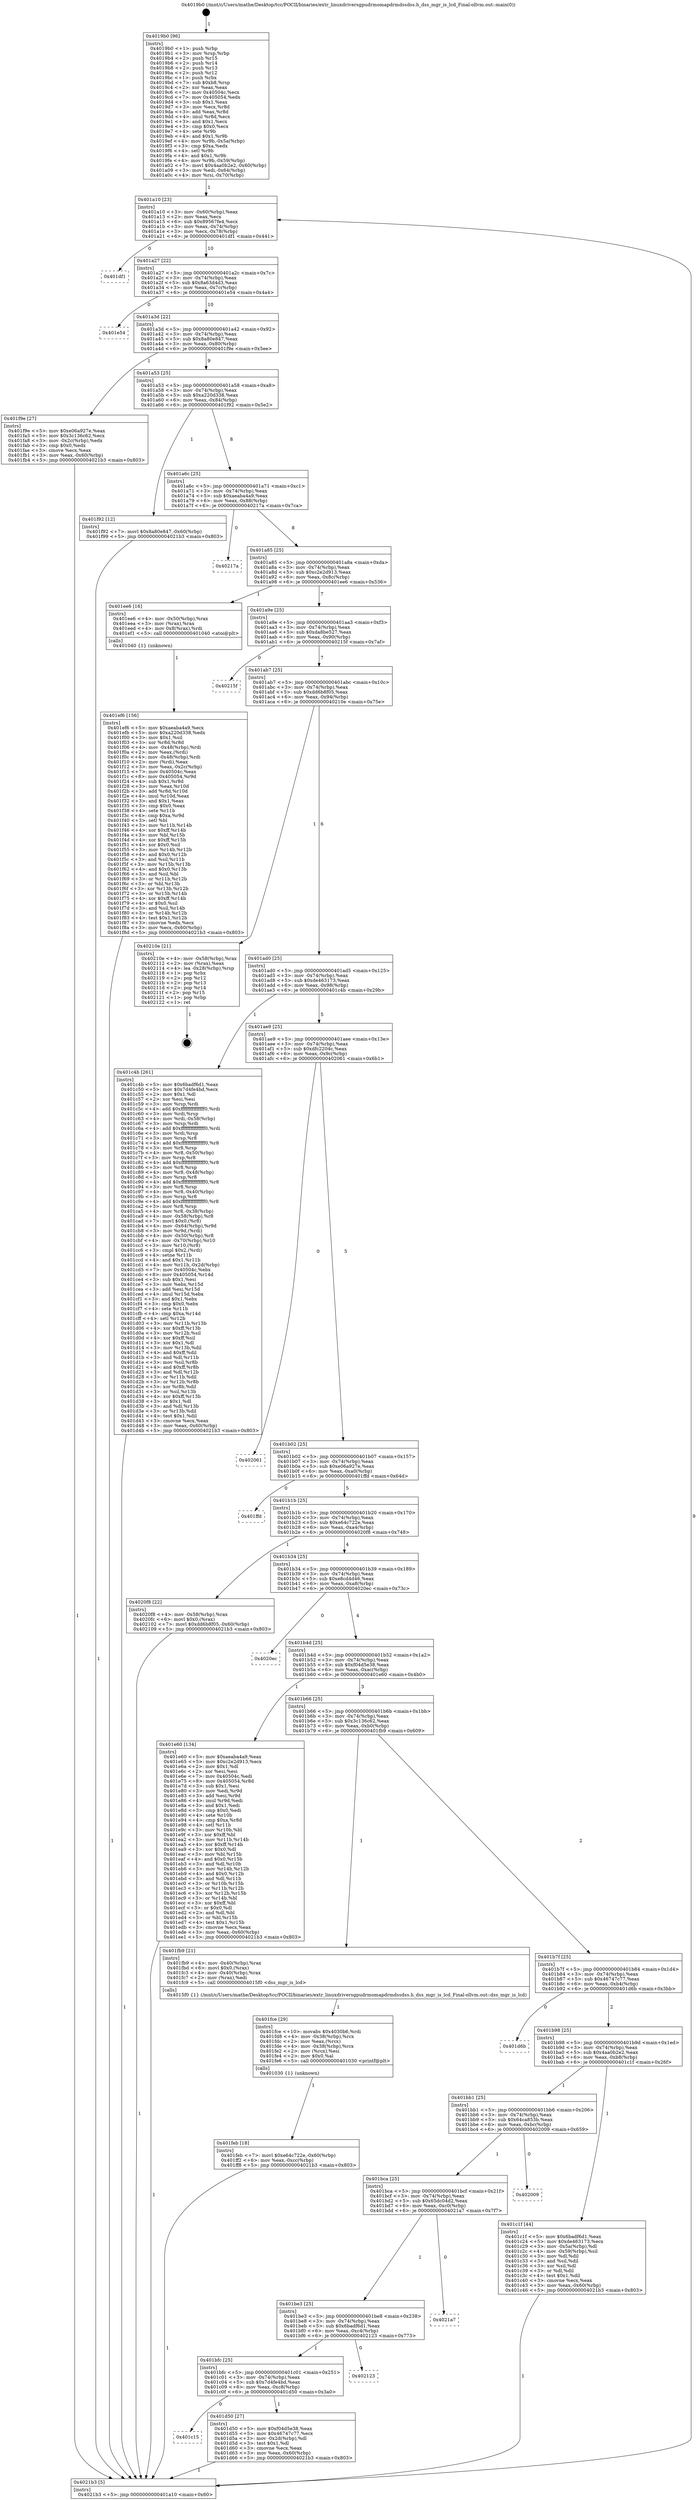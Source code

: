 digraph "0x4019b0" {
  label = "0x4019b0 (/mnt/c/Users/mathe/Desktop/tcc/POCII/binaries/extr_linuxdriversgpudrmomapdrmdssdss.h_dss_mgr_is_lcd_Final-ollvm.out::main(0))"
  labelloc = "t"
  node[shape=record]

  Entry [label="",width=0.3,height=0.3,shape=circle,fillcolor=black,style=filled]
  "0x401a10" [label="{
     0x401a10 [23]\l
     | [instrs]\l
     &nbsp;&nbsp;0x401a10 \<+3\>: mov -0x60(%rbp),%eax\l
     &nbsp;&nbsp;0x401a13 \<+2\>: mov %eax,%ecx\l
     &nbsp;&nbsp;0x401a15 \<+6\>: sub $0x89567fe4,%ecx\l
     &nbsp;&nbsp;0x401a1b \<+3\>: mov %eax,-0x74(%rbp)\l
     &nbsp;&nbsp;0x401a1e \<+3\>: mov %ecx,-0x78(%rbp)\l
     &nbsp;&nbsp;0x401a21 \<+6\>: je 0000000000401df1 \<main+0x441\>\l
  }"]
  "0x401df1" [label="{
     0x401df1\l
  }", style=dashed]
  "0x401a27" [label="{
     0x401a27 [22]\l
     | [instrs]\l
     &nbsp;&nbsp;0x401a27 \<+5\>: jmp 0000000000401a2c \<main+0x7c\>\l
     &nbsp;&nbsp;0x401a2c \<+3\>: mov -0x74(%rbp),%eax\l
     &nbsp;&nbsp;0x401a2f \<+5\>: sub $0x8a63d4d3,%eax\l
     &nbsp;&nbsp;0x401a34 \<+3\>: mov %eax,-0x7c(%rbp)\l
     &nbsp;&nbsp;0x401a37 \<+6\>: je 0000000000401e54 \<main+0x4a4\>\l
  }"]
  Exit [label="",width=0.3,height=0.3,shape=circle,fillcolor=black,style=filled,peripheries=2]
  "0x401e54" [label="{
     0x401e54\l
  }", style=dashed]
  "0x401a3d" [label="{
     0x401a3d [22]\l
     | [instrs]\l
     &nbsp;&nbsp;0x401a3d \<+5\>: jmp 0000000000401a42 \<main+0x92\>\l
     &nbsp;&nbsp;0x401a42 \<+3\>: mov -0x74(%rbp),%eax\l
     &nbsp;&nbsp;0x401a45 \<+5\>: sub $0x8a80e847,%eax\l
     &nbsp;&nbsp;0x401a4a \<+3\>: mov %eax,-0x80(%rbp)\l
     &nbsp;&nbsp;0x401a4d \<+6\>: je 0000000000401f9e \<main+0x5ee\>\l
  }"]
  "0x401feb" [label="{
     0x401feb [18]\l
     | [instrs]\l
     &nbsp;&nbsp;0x401feb \<+7\>: movl $0xe64c722e,-0x60(%rbp)\l
     &nbsp;&nbsp;0x401ff2 \<+6\>: mov %eax,-0xcc(%rbp)\l
     &nbsp;&nbsp;0x401ff8 \<+5\>: jmp 00000000004021b3 \<main+0x803\>\l
  }"]
  "0x401f9e" [label="{
     0x401f9e [27]\l
     | [instrs]\l
     &nbsp;&nbsp;0x401f9e \<+5\>: mov $0xe06a927e,%eax\l
     &nbsp;&nbsp;0x401fa3 \<+5\>: mov $0x3c136c62,%ecx\l
     &nbsp;&nbsp;0x401fa8 \<+3\>: mov -0x2c(%rbp),%edx\l
     &nbsp;&nbsp;0x401fab \<+3\>: cmp $0x0,%edx\l
     &nbsp;&nbsp;0x401fae \<+3\>: cmove %ecx,%eax\l
     &nbsp;&nbsp;0x401fb1 \<+3\>: mov %eax,-0x60(%rbp)\l
     &nbsp;&nbsp;0x401fb4 \<+5\>: jmp 00000000004021b3 \<main+0x803\>\l
  }"]
  "0x401a53" [label="{
     0x401a53 [25]\l
     | [instrs]\l
     &nbsp;&nbsp;0x401a53 \<+5\>: jmp 0000000000401a58 \<main+0xa8\>\l
     &nbsp;&nbsp;0x401a58 \<+3\>: mov -0x74(%rbp),%eax\l
     &nbsp;&nbsp;0x401a5b \<+5\>: sub $0xa220d338,%eax\l
     &nbsp;&nbsp;0x401a60 \<+6\>: mov %eax,-0x84(%rbp)\l
     &nbsp;&nbsp;0x401a66 \<+6\>: je 0000000000401f92 \<main+0x5e2\>\l
  }"]
  "0x401fce" [label="{
     0x401fce [29]\l
     | [instrs]\l
     &nbsp;&nbsp;0x401fce \<+10\>: movabs $0x4030b6,%rdi\l
     &nbsp;&nbsp;0x401fd8 \<+4\>: mov -0x38(%rbp),%rcx\l
     &nbsp;&nbsp;0x401fdc \<+2\>: mov %eax,(%rcx)\l
     &nbsp;&nbsp;0x401fde \<+4\>: mov -0x38(%rbp),%rcx\l
     &nbsp;&nbsp;0x401fe2 \<+2\>: mov (%rcx),%esi\l
     &nbsp;&nbsp;0x401fe4 \<+2\>: mov $0x0,%al\l
     &nbsp;&nbsp;0x401fe6 \<+5\>: call 0000000000401030 \<printf@plt\>\l
     | [calls]\l
     &nbsp;&nbsp;0x401030 \{1\} (unknown)\l
  }"]
  "0x401f92" [label="{
     0x401f92 [12]\l
     | [instrs]\l
     &nbsp;&nbsp;0x401f92 \<+7\>: movl $0x8a80e847,-0x60(%rbp)\l
     &nbsp;&nbsp;0x401f99 \<+5\>: jmp 00000000004021b3 \<main+0x803\>\l
  }"]
  "0x401a6c" [label="{
     0x401a6c [25]\l
     | [instrs]\l
     &nbsp;&nbsp;0x401a6c \<+5\>: jmp 0000000000401a71 \<main+0xc1\>\l
     &nbsp;&nbsp;0x401a71 \<+3\>: mov -0x74(%rbp),%eax\l
     &nbsp;&nbsp;0x401a74 \<+5\>: sub $0xaeaba4a9,%eax\l
     &nbsp;&nbsp;0x401a79 \<+6\>: mov %eax,-0x88(%rbp)\l
     &nbsp;&nbsp;0x401a7f \<+6\>: je 000000000040217a \<main+0x7ca\>\l
  }"]
  "0x401ef6" [label="{
     0x401ef6 [156]\l
     | [instrs]\l
     &nbsp;&nbsp;0x401ef6 \<+5\>: mov $0xaeaba4a9,%ecx\l
     &nbsp;&nbsp;0x401efb \<+5\>: mov $0xa220d338,%edx\l
     &nbsp;&nbsp;0x401f00 \<+3\>: mov $0x1,%sil\l
     &nbsp;&nbsp;0x401f03 \<+3\>: xor %r8d,%r8d\l
     &nbsp;&nbsp;0x401f06 \<+4\>: mov -0x48(%rbp),%rdi\l
     &nbsp;&nbsp;0x401f0a \<+2\>: mov %eax,(%rdi)\l
     &nbsp;&nbsp;0x401f0c \<+4\>: mov -0x48(%rbp),%rdi\l
     &nbsp;&nbsp;0x401f10 \<+2\>: mov (%rdi),%eax\l
     &nbsp;&nbsp;0x401f12 \<+3\>: mov %eax,-0x2c(%rbp)\l
     &nbsp;&nbsp;0x401f15 \<+7\>: mov 0x40504c,%eax\l
     &nbsp;&nbsp;0x401f1c \<+8\>: mov 0x405054,%r9d\l
     &nbsp;&nbsp;0x401f24 \<+4\>: sub $0x1,%r8d\l
     &nbsp;&nbsp;0x401f28 \<+3\>: mov %eax,%r10d\l
     &nbsp;&nbsp;0x401f2b \<+3\>: add %r8d,%r10d\l
     &nbsp;&nbsp;0x401f2e \<+4\>: imul %r10d,%eax\l
     &nbsp;&nbsp;0x401f32 \<+3\>: and $0x1,%eax\l
     &nbsp;&nbsp;0x401f35 \<+3\>: cmp $0x0,%eax\l
     &nbsp;&nbsp;0x401f38 \<+4\>: sete %r11b\l
     &nbsp;&nbsp;0x401f3c \<+4\>: cmp $0xa,%r9d\l
     &nbsp;&nbsp;0x401f40 \<+3\>: setl %bl\l
     &nbsp;&nbsp;0x401f43 \<+3\>: mov %r11b,%r14b\l
     &nbsp;&nbsp;0x401f46 \<+4\>: xor $0xff,%r14b\l
     &nbsp;&nbsp;0x401f4a \<+3\>: mov %bl,%r15b\l
     &nbsp;&nbsp;0x401f4d \<+4\>: xor $0xff,%r15b\l
     &nbsp;&nbsp;0x401f51 \<+4\>: xor $0x0,%sil\l
     &nbsp;&nbsp;0x401f55 \<+3\>: mov %r14b,%r12b\l
     &nbsp;&nbsp;0x401f58 \<+4\>: and $0x0,%r12b\l
     &nbsp;&nbsp;0x401f5c \<+3\>: and %sil,%r11b\l
     &nbsp;&nbsp;0x401f5f \<+3\>: mov %r15b,%r13b\l
     &nbsp;&nbsp;0x401f62 \<+4\>: and $0x0,%r13b\l
     &nbsp;&nbsp;0x401f66 \<+3\>: and %sil,%bl\l
     &nbsp;&nbsp;0x401f69 \<+3\>: or %r11b,%r12b\l
     &nbsp;&nbsp;0x401f6c \<+3\>: or %bl,%r13b\l
     &nbsp;&nbsp;0x401f6f \<+3\>: xor %r13b,%r12b\l
     &nbsp;&nbsp;0x401f72 \<+3\>: or %r15b,%r14b\l
     &nbsp;&nbsp;0x401f75 \<+4\>: xor $0xff,%r14b\l
     &nbsp;&nbsp;0x401f79 \<+4\>: or $0x0,%sil\l
     &nbsp;&nbsp;0x401f7d \<+3\>: and %sil,%r14b\l
     &nbsp;&nbsp;0x401f80 \<+3\>: or %r14b,%r12b\l
     &nbsp;&nbsp;0x401f83 \<+4\>: test $0x1,%r12b\l
     &nbsp;&nbsp;0x401f87 \<+3\>: cmovne %edx,%ecx\l
     &nbsp;&nbsp;0x401f8a \<+3\>: mov %ecx,-0x60(%rbp)\l
     &nbsp;&nbsp;0x401f8d \<+5\>: jmp 00000000004021b3 \<main+0x803\>\l
  }"]
  "0x40217a" [label="{
     0x40217a\l
  }", style=dashed]
  "0x401a85" [label="{
     0x401a85 [25]\l
     | [instrs]\l
     &nbsp;&nbsp;0x401a85 \<+5\>: jmp 0000000000401a8a \<main+0xda\>\l
     &nbsp;&nbsp;0x401a8a \<+3\>: mov -0x74(%rbp),%eax\l
     &nbsp;&nbsp;0x401a8d \<+5\>: sub $0xc2e2d913,%eax\l
     &nbsp;&nbsp;0x401a92 \<+6\>: mov %eax,-0x8c(%rbp)\l
     &nbsp;&nbsp;0x401a98 \<+6\>: je 0000000000401ee6 \<main+0x536\>\l
  }"]
  "0x401c15" [label="{
     0x401c15\l
  }", style=dashed]
  "0x401ee6" [label="{
     0x401ee6 [16]\l
     | [instrs]\l
     &nbsp;&nbsp;0x401ee6 \<+4\>: mov -0x50(%rbp),%rax\l
     &nbsp;&nbsp;0x401eea \<+3\>: mov (%rax),%rax\l
     &nbsp;&nbsp;0x401eed \<+4\>: mov 0x8(%rax),%rdi\l
     &nbsp;&nbsp;0x401ef1 \<+5\>: call 0000000000401040 \<atoi@plt\>\l
     | [calls]\l
     &nbsp;&nbsp;0x401040 \{1\} (unknown)\l
  }"]
  "0x401a9e" [label="{
     0x401a9e [25]\l
     | [instrs]\l
     &nbsp;&nbsp;0x401a9e \<+5\>: jmp 0000000000401aa3 \<main+0xf3\>\l
     &nbsp;&nbsp;0x401aa3 \<+3\>: mov -0x74(%rbp),%eax\l
     &nbsp;&nbsp;0x401aa6 \<+5\>: sub $0xda8be527,%eax\l
     &nbsp;&nbsp;0x401aab \<+6\>: mov %eax,-0x90(%rbp)\l
     &nbsp;&nbsp;0x401ab1 \<+6\>: je 000000000040215f \<main+0x7af\>\l
  }"]
  "0x401d50" [label="{
     0x401d50 [27]\l
     | [instrs]\l
     &nbsp;&nbsp;0x401d50 \<+5\>: mov $0xf04d5e38,%eax\l
     &nbsp;&nbsp;0x401d55 \<+5\>: mov $0x46747c77,%ecx\l
     &nbsp;&nbsp;0x401d5a \<+3\>: mov -0x2d(%rbp),%dl\l
     &nbsp;&nbsp;0x401d5d \<+3\>: test $0x1,%dl\l
     &nbsp;&nbsp;0x401d60 \<+3\>: cmovne %ecx,%eax\l
     &nbsp;&nbsp;0x401d63 \<+3\>: mov %eax,-0x60(%rbp)\l
     &nbsp;&nbsp;0x401d66 \<+5\>: jmp 00000000004021b3 \<main+0x803\>\l
  }"]
  "0x40215f" [label="{
     0x40215f\l
  }", style=dashed]
  "0x401ab7" [label="{
     0x401ab7 [25]\l
     | [instrs]\l
     &nbsp;&nbsp;0x401ab7 \<+5\>: jmp 0000000000401abc \<main+0x10c\>\l
     &nbsp;&nbsp;0x401abc \<+3\>: mov -0x74(%rbp),%eax\l
     &nbsp;&nbsp;0x401abf \<+5\>: sub $0xdd6b8f05,%eax\l
     &nbsp;&nbsp;0x401ac4 \<+6\>: mov %eax,-0x94(%rbp)\l
     &nbsp;&nbsp;0x401aca \<+6\>: je 000000000040210e \<main+0x75e\>\l
  }"]
  "0x401bfc" [label="{
     0x401bfc [25]\l
     | [instrs]\l
     &nbsp;&nbsp;0x401bfc \<+5\>: jmp 0000000000401c01 \<main+0x251\>\l
     &nbsp;&nbsp;0x401c01 \<+3\>: mov -0x74(%rbp),%eax\l
     &nbsp;&nbsp;0x401c04 \<+5\>: sub $0x7d4fe4bd,%eax\l
     &nbsp;&nbsp;0x401c09 \<+6\>: mov %eax,-0xc8(%rbp)\l
     &nbsp;&nbsp;0x401c0f \<+6\>: je 0000000000401d50 \<main+0x3a0\>\l
  }"]
  "0x40210e" [label="{
     0x40210e [21]\l
     | [instrs]\l
     &nbsp;&nbsp;0x40210e \<+4\>: mov -0x58(%rbp),%rax\l
     &nbsp;&nbsp;0x402112 \<+2\>: mov (%rax),%eax\l
     &nbsp;&nbsp;0x402114 \<+4\>: lea -0x28(%rbp),%rsp\l
     &nbsp;&nbsp;0x402118 \<+1\>: pop %rbx\l
     &nbsp;&nbsp;0x402119 \<+2\>: pop %r12\l
     &nbsp;&nbsp;0x40211b \<+2\>: pop %r13\l
     &nbsp;&nbsp;0x40211d \<+2\>: pop %r14\l
     &nbsp;&nbsp;0x40211f \<+2\>: pop %r15\l
     &nbsp;&nbsp;0x402121 \<+1\>: pop %rbp\l
     &nbsp;&nbsp;0x402122 \<+1\>: ret\l
  }"]
  "0x401ad0" [label="{
     0x401ad0 [25]\l
     | [instrs]\l
     &nbsp;&nbsp;0x401ad0 \<+5\>: jmp 0000000000401ad5 \<main+0x125\>\l
     &nbsp;&nbsp;0x401ad5 \<+3\>: mov -0x74(%rbp),%eax\l
     &nbsp;&nbsp;0x401ad8 \<+5\>: sub $0xde463173,%eax\l
     &nbsp;&nbsp;0x401add \<+6\>: mov %eax,-0x98(%rbp)\l
     &nbsp;&nbsp;0x401ae3 \<+6\>: je 0000000000401c4b \<main+0x29b\>\l
  }"]
  "0x402123" [label="{
     0x402123\l
  }", style=dashed]
  "0x401c4b" [label="{
     0x401c4b [261]\l
     | [instrs]\l
     &nbsp;&nbsp;0x401c4b \<+5\>: mov $0x6badf6d1,%eax\l
     &nbsp;&nbsp;0x401c50 \<+5\>: mov $0x7d4fe4bd,%ecx\l
     &nbsp;&nbsp;0x401c55 \<+2\>: mov $0x1,%dl\l
     &nbsp;&nbsp;0x401c57 \<+2\>: xor %esi,%esi\l
     &nbsp;&nbsp;0x401c59 \<+3\>: mov %rsp,%rdi\l
     &nbsp;&nbsp;0x401c5c \<+4\>: add $0xfffffffffffffff0,%rdi\l
     &nbsp;&nbsp;0x401c60 \<+3\>: mov %rdi,%rsp\l
     &nbsp;&nbsp;0x401c63 \<+4\>: mov %rdi,-0x58(%rbp)\l
     &nbsp;&nbsp;0x401c67 \<+3\>: mov %rsp,%rdi\l
     &nbsp;&nbsp;0x401c6a \<+4\>: add $0xfffffffffffffff0,%rdi\l
     &nbsp;&nbsp;0x401c6e \<+3\>: mov %rdi,%rsp\l
     &nbsp;&nbsp;0x401c71 \<+3\>: mov %rsp,%r8\l
     &nbsp;&nbsp;0x401c74 \<+4\>: add $0xfffffffffffffff0,%r8\l
     &nbsp;&nbsp;0x401c78 \<+3\>: mov %r8,%rsp\l
     &nbsp;&nbsp;0x401c7b \<+4\>: mov %r8,-0x50(%rbp)\l
     &nbsp;&nbsp;0x401c7f \<+3\>: mov %rsp,%r8\l
     &nbsp;&nbsp;0x401c82 \<+4\>: add $0xfffffffffffffff0,%r8\l
     &nbsp;&nbsp;0x401c86 \<+3\>: mov %r8,%rsp\l
     &nbsp;&nbsp;0x401c89 \<+4\>: mov %r8,-0x48(%rbp)\l
     &nbsp;&nbsp;0x401c8d \<+3\>: mov %rsp,%r8\l
     &nbsp;&nbsp;0x401c90 \<+4\>: add $0xfffffffffffffff0,%r8\l
     &nbsp;&nbsp;0x401c94 \<+3\>: mov %r8,%rsp\l
     &nbsp;&nbsp;0x401c97 \<+4\>: mov %r8,-0x40(%rbp)\l
     &nbsp;&nbsp;0x401c9b \<+3\>: mov %rsp,%r8\l
     &nbsp;&nbsp;0x401c9e \<+4\>: add $0xfffffffffffffff0,%r8\l
     &nbsp;&nbsp;0x401ca2 \<+3\>: mov %r8,%rsp\l
     &nbsp;&nbsp;0x401ca5 \<+4\>: mov %r8,-0x38(%rbp)\l
     &nbsp;&nbsp;0x401ca9 \<+4\>: mov -0x58(%rbp),%r8\l
     &nbsp;&nbsp;0x401cad \<+7\>: movl $0x0,(%r8)\l
     &nbsp;&nbsp;0x401cb4 \<+4\>: mov -0x64(%rbp),%r9d\l
     &nbsp;&nbsp;0x401cb8 \<+3\>: mov %r9d,(%rdi)\l
     &nbsp;&nbsp;0x401cbb \<+4\>: mov -0x50(%rbp),%r8\l
     &nbsp;&nbsp;0x401cbf \<+4\>: mov -0x70(%rbp),%r10\l
     &nbsp;&nbsp;0x401cc3 \<+3\>: mov %r10,(%r8)\l
     &nbsp;&nbsp;0x401cc6 \<+3\>: cmpl $0x2,(%rdi)\l
     &nbsp;&nbsp;0x401cc9 \<+4\>: setne %r11b\l
     &nbsp;&nbsp;0x401ccd \<+4\>: and $0x1,%r11b\l
     &nbsp;&nbsp;0x401cd1 \<+4\>: mov %r11b,-0x2d(%rbp)\l
     &nbsp;&nbsp;0x401cd5 \<+7\>: mov 0x40504c,%ebx\l
     &nbsp;&nbsp;0x401cdc \<+8\>: mov 0x405054,%r14d\l
     &nbsp;&nbsp;0x401ce4 \<+3\>: sub $0x1,%esi\l
     &nbsp;&nbsp;0x401ce7 \<+3\>: mov %ebx,%r15d\l
     &nbsp;&nbsp;0x401cea \<+3\>: add %esi,%r15d\l
     &nbsp;&nbsp;0x401ced \<+4\>: imul %r15d,%ebx\l
     &nbsp;&nbsp;0x401cf1 \<+3\>: and $0x1,%ebx\l
     &nbsp;&nbsp;0x401cf4 \<+3\>: cmp $0x0,%ebx\l
     &nbsp;&nbsp;0x401cf7 \<+4\>: sete %r11b\l
     &nbsp;&nbsp;0x401cfb \<+4\>: cmp $0xa,%r14d\l
     &nbsp;&nbsp;0x401cff \<+4\>: setl %r12b\l
     &nbsp;&nbsp;0x401d03 \<+3\>: mov %r11b,%r13b\l
     &nbsp;&nbsp;0x401d06 \<+4\>: xor $0xff,%r13b\l
     &nbsp;&nbsp;0x401d0a \<+3\>: mov %r12b,%sil\l
     &nbsp;&nbsp;0x401d0d \<+4\>: xor $0xff,%sil\l
     &nbsp;&nbsp;0x401d11 \<+3\>: xor $0x1,%dl\l
     &nbsp;&nbsp;0x401d14 \<+3\>: mov %r13b,%dil\l
     &nbsp;&nbsp;0x401d17 \<+4\>: and $0xff,%dil\l
     &nbsp;&nbsp;0x401d1b \<+3\>: and %dl,%r11b\l
     &nbsp;&nbsp;0x401d1e \<+3\>: mov %sil,%r8b\l
     &nbsp;&nbsp;0x401d21 \<+4\>: and $0xff,%r8b\l
     &nbsp;&nbsp;0x401d25 \<+3\>: and %dl,%r12b\l
     &nbsp;&nbsp;0x401d28 \<+3\>: or %r11b,%dil\l
     &nbsp;&nbsp;0x401d2b \<+3\>: or %r12b,%r8b\l
     &nbsp;&nbsp;0x401d2e \<+3\>: xor %r8b,%dil\l
     &nbsp;&nbsp;0x401d31 \<+3\>: or %sil,%r13b\l
     &nbsp;&nbsp;0x401d34 \<+4\>: xor $0xff,%r13b\l
     &nbsp;&nbsp;0x401d38 \<+3\>: or $0x1,%dl\l
     &nbsp;&nbsp;0x401d3b \<+3\>: and %dl,%r13b\l
     &nbsp;&nbsp;0x401d3e \<+3\>: or %r13b,%dil\l
     &nbsp;&nbsp;0x401d41 \<+4\>: test $0x1,%dil\l
     &nbsp;&nbsp;0x401d45 \<+3\>: cmovne %ecx,%eax\l
     &nbsp;&nbsp;0x401d48 \<+3\>: mov %eax,-0x60(%rbp)\l
     &nbsp;&nbsp;0x401d4b \<+5\>: jmp 00000000004021b3 \<main+0x803\>\l
  }"]
  "0x401ae9" [label="{
     0x401ae9 [25]\l
     | [instrs]\l
     &nbsp;&nbsp;0x401ae9 \<+5\>: jmp 0000000000401aee \<main+0x13e\>\l
     &nbsp;&nbsp;0x401aee \<+3\>: mov -0x74(%rbp),%eax\l
     &nbsp;&nbsp;0x401af1 \<+5\>: sub $0xdfc2204c,%eax\l
     &nbsp;&nbsp;0x401af6 \<+6\>: mov %eax,-0x9c(%rbp)\l
     &nbsp;&nbsp;0x401afc \<+6\>: je 0000000000402061 \<main+0x6b1\>\l
  }"]
  "0x401be3" [label="{
     0x401be3 [25]\l
     | [instrs]\l
     &nbsp;&nbsp;0x401be3 \<+5\>: jmp 0000000000401be8 \<main+0x238\>\l
     &nbsp;&nbsp;0x401be8 \<+3\>: mov -0x74(%rbp),%eax\l
     &nbsp;&nbsp;0x401beb \<+5\>: sub $0x6badf6d1,%eax\l
     &nbsp;&nbsp;0x401bf0 \<+6\>: mov %eax,-0xc4(%rbp)\l
     &nbsp;&nbsp;0x401bf6 \<+6\>: je 0000000000402123 \<main+0x773\>\l
  }"]
  "0x402061" [label="{
     0x402061\l
  }", style=dashed]
  "0x401b02" [label="{
     0x401b02 [25]\l
     | [instrs]\l
     &nbsp;&nbsp;0x401b02 \<+5\>: jmp 0000000000401b07 \<main+0x157\>\l
     &nbsp;&nbsp;0x401b07 \<+3\>: mov -0x74(%rbp),%eax\l
     &nbsp;&nbsp;0x401b0a \<+5\>: sub $0xe06a927e,%eax\l
     &nbsp;&nbsp;0x401b0f \<+6\>: mov %eax,-0xa0(%rbp)\l
     &nbsp;&nbsp;0x401b15 \<+6\>: je 0000000000401ffd \<main+0x64d\>\l
  }"]
  "0x4021a7" [label="{
     0x4021a7\l
  }", style=dashed]
  "0x401ffd" [label="{
     0x401ffd\l
  }", style=dashed]
  "0x401b1b" [label="{
     0x401b1b [25]\l
     | [instrs]\l
     &nbsp;&nbsp;0x401b1b \<+5\>: jmp 0000000000401b20 \<main+0x170\>\l
     &nbsp;&nbsp;0x401b20 \<+3\>: mov -0x74(%rbp),%eax\l
     &nbsp;&nbsp;0x401b23 \<+5\>: sub $0xe64c722e,%eax\l
     &nbsp;&nbsp;0x401b28 \<+6\>: mov %eax,-0xa4(%rbp)\l
     &nbsp;&nbsp;0x401b2e \<+6\>: je 00000000004020f8 \<main+0x748\>\l
  }"]
  "0x401bca" [label="{
     0x401bca [25]\l
     | [instrs]\l
     &nbsp;&nbsp;0x401bca \<+5\>: jmp 0000000000401bcf \<main+0x21f\>\l
     &nbsp;&nbsp;0x401bcf \<+3\>: mov -0x74(%rbp),%eax\l
     &nbsp;&nbsp;0x401bd2 \<+5\>: sub $0x65dc04d2,%eax\l
     &nbsp;&nbsp;0x401bd7 \<+6\>: mov %eax,-0xc0(%rbp)\l
     &nbsp;&nbsp;0x401bdd \<+6\>: je 00000000004021a7 \<main+0x7f7\>\l
  }"]
  "0x4020f8" [label="{
     0x4020f8 [22]\l
     | [instrs]\l
     &nbsp;&nbsp;0x4020f8 \<+4\>: mov -0x58(%rbp),%rax\l
     &nbsp;&nbsp;0x4020fc \<+6\>: movl $0x0,(%rax)\l
     &nbsp;&nbsp;0x402102 \<+7\>: movl $0xdd6b8f05,-0x60(%rbp)\l
     &nbsp;&nbsp;0x402109 \<+5\>: jmp 00000000004021b3 \<main+0x803\>\l
  }"]
  "0x401b34" [label="{
     0x401b34 [25]\l
     | [instrs]\l
     &nbsp;&nbsp;0x401b34 \<+5\>: jmp 0000000000401b39 \<main+0x189\>\l
     &nbsp;&nbsp;0x401b39 \<+3\>: mov -0x74(%rbp),%eax\l
     &nbsp;&nbsp;0x401b3c \<+5\>: sub $0xe8cd4d46,%eax\l
     &nbsp;&nbsp;0x401b41 \<+6\>: mov %eax,-0xa8(%rbp)\l
     &nbsp;&nbsp;0x401b47 \<+6\>: je 00000000004020ec \<main+0x73c\>\l
  }"]
  "0x402009" [label="{
     0x402009\l
  }", style=dashed]
  "0x4020ec" [label="{
     0x4020ec\l
  }", style=dashed]
  "0x401b4d" [label="{
     0x401b4d [25]\l
     | [instrs]\l
     &nbsp;&nbsp;0x401b4d \<+5\>: jmp 0000000000401b52 \<main+0x1a2\>\l
     &nbsp;&nbsp;0x401b52 \<+3\>: mov -0x74(%rbp),%eax\l
     &nbsp;&nbsp;0x401b55 \<+5\>: sub $0xf04d5e38,%eax\l
     &nbsp;&nbsp;0x401b5a \<+6\>: mov %eax,-0xac(%rbp)\l
     &nbsp;&nbsp;0x401b60 \<+6\>: je 0000000000401e60 \<main+0x4b0\>\l
  }"]
  "0x4019b0" [label="{
     0x4019b0 [96]\l
     | [instrs]\l
     &nbsp;&nbsp;0x4019b0 \<+1\>: push %rbp\l
     &nbsp;&nbsp;0x4019b1 \<+3\>: mov %rsp,%rbp\l
     &nbsp;&nbsp;0x4019b4 \<+2\>: push %r15\l
     &nbsp;&nbsp;0x4019b6 \<+2\>: push %r14\l
     &nbsp;&nbsp;0x4019b8 \<+2\>: push %r13\l
     &nbsp;&nbsp;0x4019ba \<+2\>: push %r12\l
     &nbsp;&nbsp;0x4019bc \<+1\>: push %rbx\l
     &nbsp;&nbsp;0x4019bd \<+7\>: sub $0xb8,%rsp\l
     &nbsp;&nbsp;0x4019c4 \<+2\>: xor %eax,%eax\l
     &nbsp;&nbsp;0x4019c6 \<+7\>: mov 0x40504c,%ecx\l
     &nbsp;&nbsp;0x4019cd \<+7\>: mov 0x405054,%edx\l
     &nbsp;&nbsp;0x4019d4 \<+3\>: sub $0x1,%eax\l
     &nbsp;&nbsp;0x4019d7 \<+3\>: mov %ecx,%r8d\l
     &nbsp;&nbsp;0x4019da \<+3\>: add %eax,%r8d\l
     &nbsp;&nbsp;0x4019dd \<+4\>: imul %r8d,%ecx\l
     &nbsp;&nbsp;0x4019e1 \<+3\>: and $0x1,%ecx\l
     &nbsp;&nbsp;0x4019e4 \<+3\>: cmp $0x0,%ecx\l
     &nbsp;&nbsp;0x4019e7 \<+4\>: sete %r9b\l
     &nbsp;&nbsp;0x4019eb \<+4\>: and $0x1,%r9b\l
     &nbsp;&nbsp;0x4019ef \<+4\>: mov %r9b,-0x5a(%rbp)\l
     &nbsp;&nbsp;0x4019f3 \<+3\>: cmp $0xa,%edx\l
     &nbsp;&nbsp;0x4019f6 \<+4\>: setl %r9b\l
     &nbsp;&nbsp;0x4019fa \<+4\>: and $0x1,%r9b\l
     &nbsp;&nbsp;0x4019fe \<+4\>: mov %r9b,-0x59(%rbp)\l
     &nbsp;&nbsp;0x401a02 \<+7\>: movl $0x4aa0b2e2,-0x60(%rbp)\l
     &nbsp;&nbsp;0x401a09 \<+3\>: mov %edi,-0x64(%rbp)\l
     &nbsp;&nbsp;0x401a0c \<+4\>: mov %rsi,-0x70(%rbp)\l
  }"]
  "0x401e60" [label="{
     0x401e60 [134]\l
     | [instrs]\l
     &nbsp;&nbsp;0x401e60 \<+5\>: mov $0xaeaba4a9,%eax\l
     &nbsp;&nbsp;0x401e65 \<+5\>: mov $0xc2e2d913,%ecx\l
     &nbsp;&nbsp;0x401e6a \<+2\>: mov $0x1,%dl\l
     &nbsp;&nbsp;0x401e6c \<+2\>: xor %esi,%esi\l
     &nbsp;&nbsp;0x401e6e \<+7\>: mov 0x40504c,%edi\l
     &nbsp;&nbsp;0x401e75 \<+8\>: mov 0x405054,%r8d\l
     &nbsp;&nbsp;0x401e7d \<+3\>: sub $0x1,%esi\l
     &nbsp;&nbsp;0x401e80 \<+3\>: mov %edi,%r9d\l
     &nbsp;&nbsp;0x401e83 \<+3\>: add %esi,%r9d\l
     &nbsp;&nbsp;0x401e86 \<+4\>: imul %r9d,%edi\l
     &nbsp;&nbsp;0x401e8a \<+3\>: and $0x1,%edi\l
     &nbsp;&nbsp;0x401e8d \<+3\>: cmp $0x0,%edi\l
     &nbsp;&nbsp;0x401e90 \<+4\>: sete %r10b\l
     &nbsp;&nbsp;0x401e94 \<+4\>: cmp $0xa,%r8d\l
     &nbsp;&nbsp;0x401e98 \<+4\>: setl %r11b\l
     &nbsp;&nbsp;0x401e9c \<+3\>: mov %r10b,%bl\l
     &nbsp;&nbsp;0x401e9f \<+3\>: xor $0xff,%bl\l
     &nbsp;&nbsp;0x401ea2 \<+3\>: mov %r11b,%r14b\l
     &nbsp;&nbsp;0x401ea5 \<+4\>: xor $0xff,%r14b\l
     &nbsp;&nbsp;0x401ea9 \<+3\>: xor $0x0,%dl\l
     &nbsp;&nbsp;0x401eac \<+3\>: mov %bl,%r15b\l
     &nbsp;&nbsp;0x401eaf \<+4\>: and $0x0,%r15b\l
     &nbsp;&nbsp;0x401eb3 \<+3\>: and %dl,%r10b\l
     &nbsp;&nbsp;0x401eb6 \<+3\>: mov %r14b,%r12b\l
     &nbsp;&nbsp;0x401eb9 \<+4\>: and $0x0,%r12b\l
     &nbsp;&nbsp;0x401ebd \<+3\>: and %dl,%r11b\l
     &nbsp;&nbsp;0x401ec0 \<+3\>: or %r10b,%r15b\l
     &nbsp;&nbsp;0x401ec3 \<+3\>: or %r11b,%r12b\l
     &nbsp;&nbsp;0x401ec6 \<+3\>: xor %r12b,%r15b\l
     &nbsp;&nbsp;0x401ec9 \<+3\>: or %r14b,%bl\l
     &nbsp;&nbsp;0x401ecc \<+3\>: xor $0xff,%bl\l
     &nbsp;&nbsp;0x401ecf \<+3\>: or $0x0,%dl\l
     &nbsp;&nbsp;0x401ed2 \<+2\>: and %dl,%bl\l
     &nbsp;&nbsp;0x401ed4 \<+3\>: or %bl,%r15b\l
     &nbsp;&nbsp;0x401ed7 \<+4\>: test $0x1,%r15b\l
     &nbsp;&nbsp;0x401edb \<+3\>: cmovne %ecx,%eax\l
     &nbsp;&nbsp;0x401ede \<+3\>: mov %eax,-0x60(%rbp)\l
     &nbsp;&nbsp;0x401ee1 \<+5\>: jmp 00000000004021b3 \<main+0x803\>\l
  }"]
  "0x401b66" [label="{
     0x401b66 [25]\l
     | [instrs]\l
     &nbsp;&nbsp;0x401b66 \<+5\>: jmp 0000000000401b6b \<main+0x1bb\>\l
     &nbsp;&nbsp;0x401b6b \<+3\>: mov -0x74(%rbp),%eax\l
     &nbsp;&nbsp;0x401b6e \<+5\>: sub $0x3c136c62,%eax\l
     &nbsp;&nbsp;0x401b73 \<+6\>: mov %eax,-0xb0(%rbp)\l
     &nbsp;&nbsp;0x401b79 \<+6\>: je 0000000000401fb9 \<main+0x609\>\l
  }"]
  "0x4021b3" [label="{
     0x4021b3 [5]\l
     | [instrs]\l
     &nbsp;&nbsp;0x4021b3 \<+5\>: jmp 0000000000401a10 \<main+0x60\>\l
  }"]
  "0x401fb9" [label="{
     0x401fb9 [21]\l
     | [instrs]\l
     &nbsp;&nbsp;0x401fb9 \<+4\>: mov -0x40(%rbp),%rax\l
     &nbsp;&nbsp;0x401fbd \<+6\>: movl $0x0,(%rax)\l
     &nbsp;&nbsp;0x401fc3 \<+4\>: mov -0x40(%rbp),%rax\l
     &nbsp;&nbsp;0x401fc7 \<+2\>: mov (%rax),%edi\l
     &nbsp;&nbsp;0x401fc9 \<+5\>: call 00000000004015f0 \<dss_mgr_is_lcd\>\l
     | [calls]\l
     &nbsp;&nbsp;0x4015f0 \{1\} (/mnt/c/Users/mathe/Desktop/tcc/POCII/binaries/extr_linuxdriversgpudrmomapdrmdssdss.h_dss_mgr_is_lcd_Final-ollvm.out::dss_mgr_is_lcd)\l
  }"]
  "0x401b7f" [label="{
     0x401b7f [25]\l
     | [instrs]\l
     &nbsp;&nbsp;0x401b7f \<+5\>: jmp 0000000000401b84 \<main+0x1d4\>\l
     &nbsp;&nbsp;0x401b84 \<+3\>: mov -0x74(%rbp),%eax\l
     &nbsp;&nbsp;0x401b87 \<+5\>: sub $0x46747c77,%eax\l
     &nbsp;&nbsp;0x401b8c \<+6\>: mov %eax,-0xb4(%rbp)\l
     &nbsp;&nbsp;0x401b92 \<+6\>: je 0000000000401d6b \<main+0x3bb\>\l
  }"]
  "0x401bb1" [label="{
     0x401bb1 [25]\l
     | [instrs]\l
     &nbsp;&nbsp;0x401bb1 \<+5\>: jmp 0000000000401bb6 \<main+0x206\>\l
     &nbsp;&nbsp;0x401bb6 \<+3\>: mov -0x74(%rbp),%eax\l
     &nbsp;&nbsp;0x401bb9 \<+5\>: sub $0x64ca853b,%eax\l
     &nbsp;&nbsp;0x401bbe \<+6\>: mov %eax,-0xbc(%rbp)\l
     &nbsp;&nbsp;0x401bc4 \<+6\>: je 0000000000402009 \<main+0x659\>\l
  }"]
  "0x401d6b" [label="{
     0x401d6b\l
  }", style=dashed]
  "0x401b98" [label="{
     0x401b98 [25]\l
     | [instrs]\l
     &nbsp;&nbsp;0x401b98 \<+5\>: jmp 0000000000401b9d \<main+0x1ed\>\l
     &nbsp;&nbsp;0x401b9d \<+3\>: mov -0x74(%rbp),%eax\l
     &nbsp;&nbsp;0x401ba0 \<+5\>: sub $0x4aa0b2e2,%eax\l
     &nbsp;&nbsp;0x401ba5 \<+6\>: mov %eax,-0xb8(%rbp)\l
     &nbsp;&nbsp;0x401bab \<+6\>: je 0000000000401c1f \<main+0x26f\>\l
  }"]
  "0x401c1f" [label="{
     0x401c1f [44]\l
     | [instrs]\l
     &nbsp;&nbsp;0x401c1f \<+5\>: mov $0x6badf6d1,%eax\l
     &nbsp;&nbsp;0x401c24 \<+5\>: mov $0xde463173,%ecx\l
     &nbsp;&nbsp;0x401c29 \<+3\>: mov -0x5a(%rbp),%dl\l
     &nbsp;&nbsp;0x401c2c \<+4\>: mov -0x59(%rbp),%sil\l
     &nbsp;&nbsp;0x401c30 \<+3\>: mov %dl,%dil\l
     &nbsp;&nbsp;0x401c33 \<+3\>: and %sil,%dil\l
     &nbsp;&nbsp;0x401c36 \<+3\>: xor %sil,%dl\l
     &nbsp;&nbsp;0x401c39 \<+3\>: or %dl,%dil\l
     &nbsp;&nbsp;0x401c3c \<+4\>: test $0x1,%dil\l
     &nbsp;&nbsp;0x401c40 \<+3\>: cmovne %ecx,%eax\l
     &nbsp;&nbsp;0x401c43 \<+3\>: mov %eax,-0x60(%rbp)\l
     &nbsp;&nbsp;0x401c46 \<+5\>: jmp 00000000004021b3 \<main+0x803\>\l
  }"]
  Entry -> "0x4019b0" [label=" 1"]
  "0x401a10" -> "0x401df1" [label=" 0"]
  "0x401a10" -> "0x401a27" [label=" 10"]
  "0x40210e" -> Exit [label=" 1"]
  "0x401a27" -> "0x401e54" [label=" 0"]
  "0x401a27" -> "0x401a3d" [label=" 10"]
  "0x4020f8" -> "0x4021b3" [label=" 1"]
  "0x401a3d" -> "0x401f9e" [label=" 1"]
  "0x401a3d" -> "0x401a53" [label=" 9"]
  "0x401feb" -> "0x4021b3" [label=" 1"]
  "0x401a53" -> "0x401f92" [label=" 1"]
  "0x401a53" -> "0x401a6c" [label=" 8"]
  "0x401fce" -> "0x401feb" [label=" 1"]
  "0x401a6c" -> "0x40217a" [label=" 0"]
  "0x401a6c" -> "0x401a85" [label=" 8"]
  "0x401fb9" -> "0x401fce" [label=" 1"]
  "0x401a85" -> "0x401ee6" [label=" 1"]
  "0x401a85" -> "0x401a9e" [label=" 7"]
  "0x401f9e" -> "0x4021b3" [label=" 1"]
  "0x401a9e" -> "0x40215f" [label=" 0"]
  "0x401a9e" -> "0x401ab7" [label=" 7"]
  "0x401f92" -> "0x4021b3" [label=" 1"]
  "0x401ab7" -> "0x40210e" [label=" 1"]
  "0x401ab7" -> "0x401ad0" [label=" 6"]
  "0x401ee6" -> "0x401ef6" [label=" 1"]
  "0x401ad0" -> "0x401c4b" [label=" 1"]
  "0x401ad0" -> "0x401ae9" [label=" 5"]
  "0x401e60" -> "0x4021b3" [label=" 1"]
  "0x401ae9" -> "0x402061" [label=" 0"]
  "0x401ae9" -> "0x401b02" [label=" 5"]
  "0x401bfc" -> "0x401c15" [label=" 0"]
  "0x401b02" -> "0x401ffd" [label=" 0"]
  "0x401b02" -> "0x401b1b" [label=" 5"]
  "0x401bfc" -> "0x401d50" [label=" 1"]
  "0x401b1b" -> "0x4020f8" [label=" 1"]
  "0x401b1b" -> "0x401b34" [label=" 4"]
  "0x401be3" -> "0x401bfc" [label=" 1"]
  "0x401b34" -> "0x4020ec" [label=" 0"]
  "0x401b34" -> "0x401b4d" [label=" 4"]
  "0x401be3" -> "0x402123" [label=" 0"]
  "0x401b4d" -> "0x401e60" [label=" 1"]
  "0x401b4d" -> "0x401b66" [label=" 3"]
  "0x401bca" -> "0x4021a7" [label=" 0"]
  "0x401b66" -> "0x401fb9" [label=" 1"]
  "0x401b66" -> "0x401b7f" [label=" 2"]
  "0x401ef6" -> "0x4021b3" [label=" 1"]
  "0x401b7f" -> "0x401d6b" [label=" 0"]
  "0x401b7f" -> "0x401b98" [label=" 2"]
  "0x401bb1" -> "0x401bca" [label=" 1"]
  "0x401b98" -> "0x401c1f" [label=" 1"]
  "0x401b98" -> "0x401bb1" [label=" 1"]
  "0x401c1f" -> "0x4021b3" [label=" 1"]
  "0x4019b0" -> "0x401a10" [label=" 1"]
  "0x4021b3" -> "0x401a10" [label=" 9"]
  "0x401bca" -> "0x401be3" [label=" 1"]
  "0x401c4b" -> "0x4021b3" [label=" 1"]
  "0x401d50" -> "0x4021b3" [label=" 1"]
  "0x401bb1" -> "0x402009" [label=" 0"]
}
